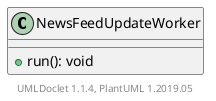 @startuml

    class NewsFeedUpdateWorker [[NewsFeedUpdateWorker.html]] {
        +run(): void
    }


    center footer UMLDoclet 1.1.4, PlantUML 1.2019.05
@enduml
